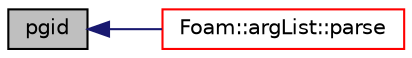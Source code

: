 digraph "pgid"
{
  bgcolor="transparent";
  edge [fontname="Helvetica",fontsize="10",labelfontname="Helvetica",labelfontsize="10"];
  node [fontname="Helvetica",fontsize="10",shape=record];
  rankdir="LR";
  Node102168 [label="pgid",height=0.2,width=0.4,color="black", fillcolor="grey75", style="filled", fontcolor="black"];
  Node102168 -> Node102169 [dir="back",color="midnightblue",fontsize="10",style="solid",fontname="Helvetica"];
  Node102169 [label="Foam::argList::parse",height=0.2,width=0.4,color="red",URL="$a27769.html#a00aad68f835a5c0bcb8920505bb0bd10",tooltip="Parse. "];
}

